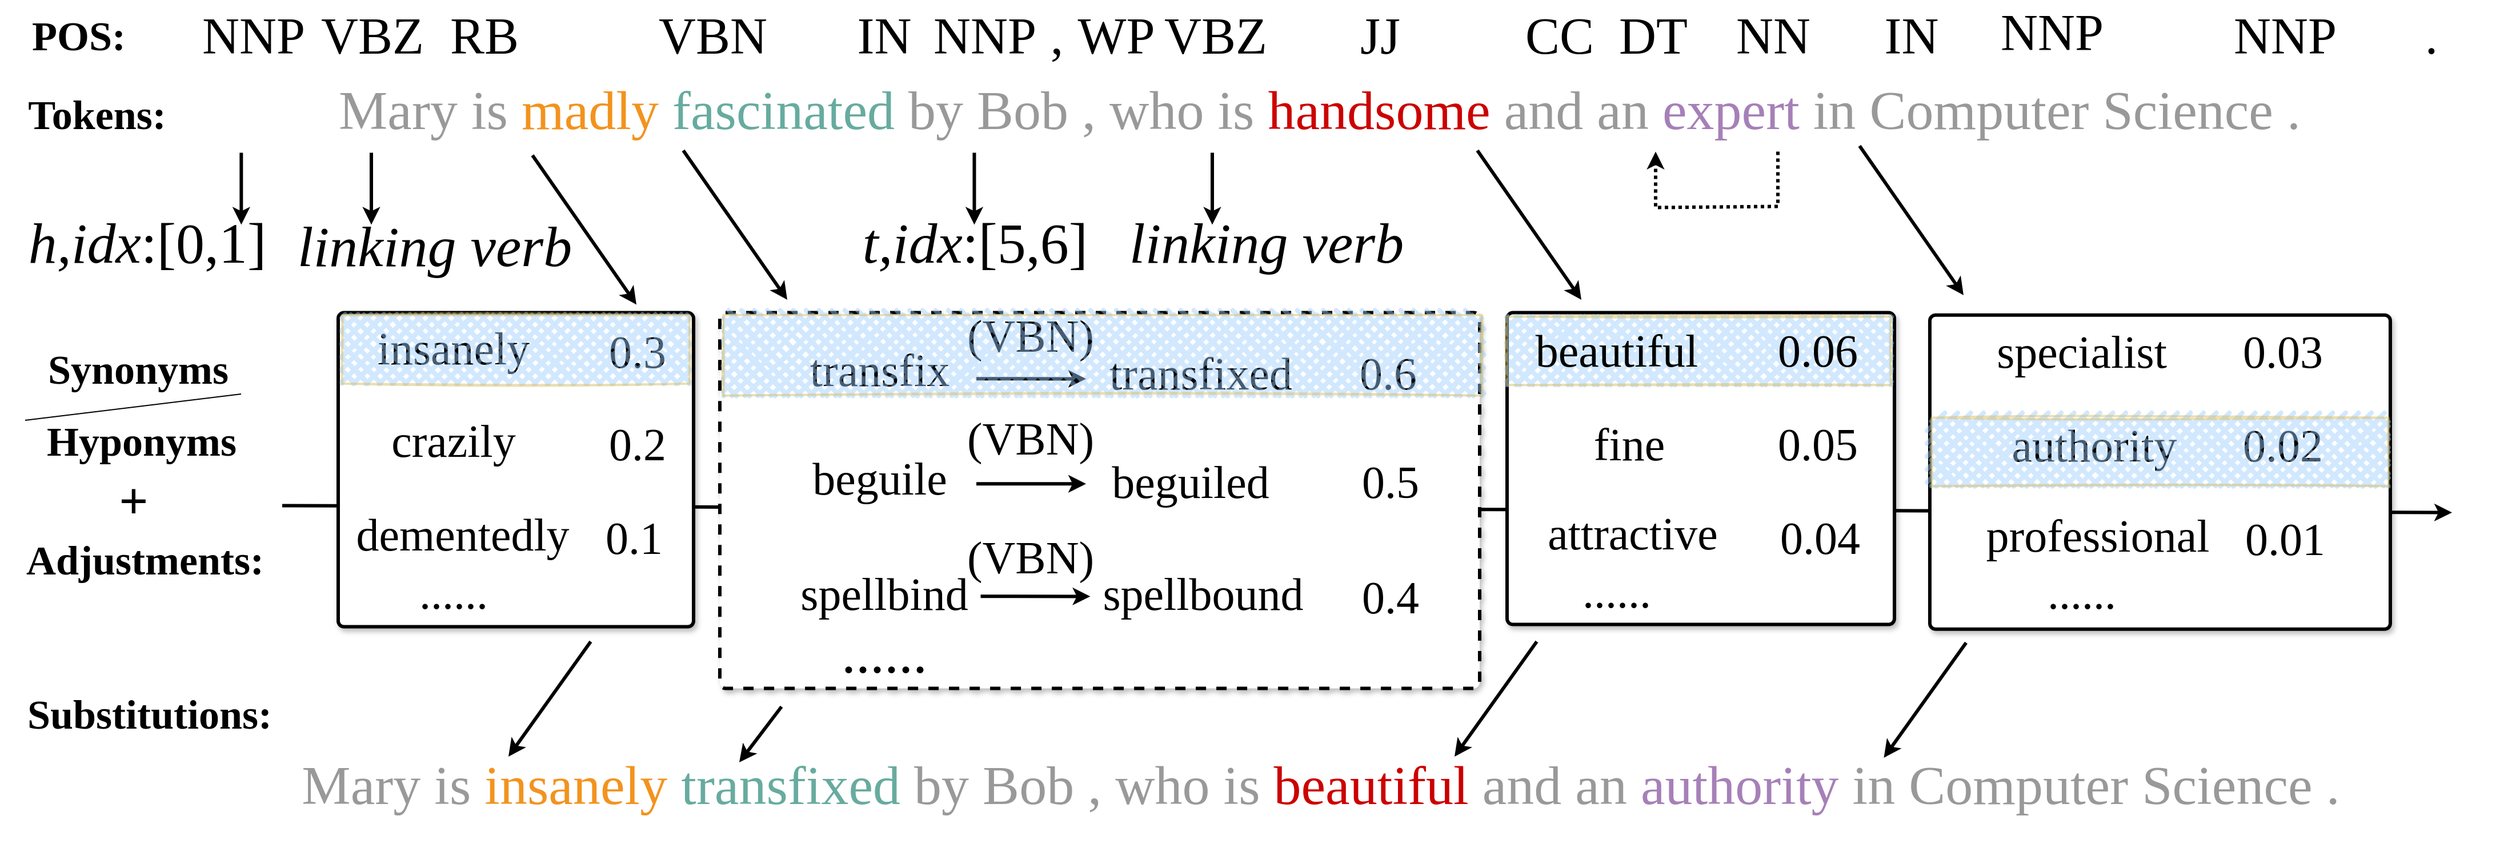 <mxfile version="20.5.3" type="device"><diagram id="39RM25nxdoe9ius_hmqU" name="Page-1"><mxGraphModel dx="2444" dy="1524" grid="0" gridSize="10" guides="0" tooltips="0" connect="0" arrows="0" fold="1" page="0" pageScale="1" pageWidth="827" pageHeight="1169" math="0" shadow="0"><root><mxCell id="0"/><mxCell id="1" parent="0"/><mxCell id="guY6x_5OkweLsAYsUJSR-6" value="" style="endArrow=classic;html=1;rounded=0;fontFamily=Times New Roman;fontSize=48;fontColor=#CCCCCC;strokeWidth=3;" parent="1" edge="1"><mxGeometry width="50" height="50" relative="1" as="geometry"><mxPoint x="1028" y="673.73" as="sourcePoint"/><mxPoint x="2927" y="679.73" as="targetPoint"/></mxGeometry></mxCell><mxCell id="kMQh7PRkU8GISq0FnE4f-1" value="&lt;font face=&quot;Comic Sans MS&quot; style=&quot;font-size: 48px&quot;&gt;&lt;font color=&quot;#999999&quot;&gt;Mary is&lt;/font&gt; &lt;font color=&quot;#f2931e&quot;&gt;madly&lt;/font&gt; &lt;font color=&quot;#67ab9f&quot;&gt;fascinated&lt;/font&gt; &lt;font color=&quot;#999999&quot;&gt;by Bob , who is&lt;/font&gt; &lt;font color=&quot;#cc0000&quot;&gt;handsome&lt;/font&gt; &lt;font color=&quot;#999999&quot;&gt;and&lt;/font&gt; &lt;font color=&quot;#999999&quot;&gt;an&lt;/font&gt;&lt;font color=&quot;#67ab9f&quot;&gt; &lt;/font&gt;&lt;font color=&quot;#a680b8&quot;&gt;expert&lt;/font&gt;&lt;font color=&quot;#67ab9f&quot;&gt;&amp;nbsp;&lt;/font&gt;&lt;font color=&quot;#999999&quot;&gt;in Computer Science .&lt;/font&gt;&lt;/font&gt;" style="text;html=1;strokeColor=none;fillColor=none;align=center;verticalAlign=middle;whiteSpace=wrap;rounded=0;" parent="1" vertex="1"><mxGeometry x="953" y="311.73" width="1966" height="30" as="geometry"/></mxCell><mxCell id="kMQh7PRkU8GISq0FnE4f-2" value="&lt;font face=&quot;Times New Roman&quot;&gt;&lt;b&gt;POS:&lt;/b&gt;&lt;/font&gt;" style="text;html=1;strokeColor=none;fillColor=none;align=center;verticalAlign=middle;whiteSpace=wrap;rounded=0;fontFamily=Comic Sans MS;fontSize=36;" parent="1" vertex="1"><mxGeometry x="820" y="248" width="60" height="30" as="geometry"/></mxCell><mxCell id="kMQh7PRkU8GISq0FnE4f-4" value="NNP" style="text;html=1;strokeColor=none;fillColor=none;align=center;verticalAlign=middle;whiteSpace=wrap;rounded=0;fontFamily=Times New Roman;fontSize=45;" parent="1" vertex="1"><mxGeometry x="973" y="246.73" width="60" height="30" as="geometry"/></mxCell><mxCell id="kMQh7PRkU8GISq0FnE4f-5" value="VBZ" style="text;html=1;strokeColor=none;fillColor=none;align=center;verticalAlign=middle;whiteSpace=wrap;rounded=0;fontFamily=Times New Roman;fontSize=45;" parent="1" vertex="1"><mxGeometry x="1077" y="246.73" width="60" height="30" as="geometry"/></mxCell><mxCell id="kMQh7PRkU8GISq0FnE4f-6" value="RB" style="text;html=1;strokeColor=none;fillColor=none;align=center;verticalAlign=middle;whiteSpace=wrap;rounded=0;fontFamily=Times New Roman;fontSize=45;" parent="1" vertex="1"><mxGeometry x="1175" y="246.73" width="60" height="30" as="geometry"/></mxCell><mxCell id="kMQh7PRkU8GISq0FnE4f-8" value="VBN" style="text;html=1;strokeColor=none;fillColor=none;align=center;verticalAlign=middle;whiteSpace=wrap;rounded=0;fontFamily=Times New Roman;fontSize=45;" parent="1" vertex="1"><mxGeometry x="1375" y="246.73" width="60" height="30" as="geometry"/></mxCell><mxCell id="kMQh7PRkU8GISq0FnE4f-9" value="IN" style="text;html=1;strokeColor=none;fillColor=none;align=center;verticalAlign=middle;whiteSpace=wrap;rounded=0;fontFamily=Times New Roman;fontSize=45;" parent="1" vertex="1"><mxGeometry x="1525" y="246.73" width="60" height="30" as="geometry"/></mxCell><mxCell id="kMQh7PRkU8GISq0FnE4f-10" value="NNP" style="text;html=1;strokeColor=none;fillColor=none;align=center;verticalAlign=middle;whiteSpace=wrap;rounded=0;fontFamily=Times New Roman;fontSize=45;" parent="1" vertex="1"><mxGeometry x="1613" y="246.73" width="60" height="30" as="geometry"/></mxCell><mxCell id="kMQh7PRkU8GISq0FnE4f-12" value="WP" style="text;html=1;strokeColor=none;fillColor=none;align=center;verticalAlign=middle;whiteSpace=wrap;rounded=0;fontFamily=Times New Roman;fontSize=45;" parent="1" vertex="1"><mxGeometry x="1728" y="246.73" width="60" height="30" as="geometry"/></mxCell><mxCell id="kMQh7PRkU8GISq0FnE4f-14" value="VBZ" style="text;html=1;strokeColor=none;fillColor=none;align=center;verticalAlign=middle;whiteSpace=wrap;rounded=0;fontFamily=Times New Roman;fontSize=45;" parent="1" vertex="1"><mxGeometry x="1815" y="246.73" width="60" height="30" as="geometry"/></mxCell><mxCell id="kMQh7PRkU8GISq0FnE4f-15" value="JJ" style="text;html=1;strokeColor=none;fillColor=none;align=center;verticalAlign=middle;whiteSpace=wrap;rounded=0;fontFamily=Times New Roman;fontSize=45;" parent="1" vertex="1"><mxGeometry x="1959" y="246.73" width="60" height="30" as="geometry"/></mxCell><mxCell id="kMQh7PRkU8GISq0FnE4f-16" value="CC" style="text;html=1;strokeColor=none;fillColor=none;align=center;verticalAlign=middle;whiteSpace=wrap;rounded=0;fontFamily=Times New Roman;fontSize=45;" parent="1" vertex="1"><mxGeometry x="2116" y="246.73" width="60" height="30" as="geometry"/></mxCell><mxCell id="kMQh7PRkU8GISq0FnE4f-17" value="DT" style="text;html=1;strokeColor=none;fillColor=none;align=center;verticalAlign=middle;whiteSpace=wrap;rounded=0;fontFamily=Times New Roman;fontSize=45;" parent="1" vertex="1"><mxGeometry x="2198" y="246.73" width="60" height="30" as="geometry"/></mxCell><mxCell id="kMQh7PRkU8GISq0FnE4f-18" value="IN" style="text;html=1;strokeColor=none;fillColor=none;align=center;verticalAlign=middle;whiteSpace=wrap;rounded=0;fontFamily=Times New Roman;fontSize=45;" parent="1" vertex="1"><mxGeometry x="2424" y="246.73" width="60" height="30" as="geometry"/></mxCell><mxCell id="kMQh7PRkU8GISq0FnE4f-19" value="NNP" style="text;html=1;strokeColor=none;fillColor=none;align=center;verticalAlign=middle;whiteSpace=wrap;rounded=0;fontFamily=Times New Roman;fontSize=45;" parent="1" vertex="1"><mxGeometry x="2547" y="243.73" width="60" height="30" as="geometry"/></mxCell><mxCell id="kMQh7PRkU8GISq0FnE4f-24" value="&lt;font face=&quot;Times New Roman&quot;&gt;&lt;b&gt;Tokens:&lt;/b&gt;&lt;/font&gt;" style="text;html=1;strokeColor=none;fillColor=none;align=center;verticalAlign=middle;whiteSpace=wrap;rounded=0;fontFamily=Comic Sans MS;fontSize=36;" parent="1" vertex="1"><mxGeometry x="836" y="316.73" width="60" height="30" as="geometry"/></mxCell><mxCell id="kMQh7PRkU8GISq0FnE4f-26" value="" style="endArrow=classic;html=1;rounded=0;fontFamily=Times New Roman;fontSize=48;fontColor=#CCCCCC;strokeWidth=3;" parent="1" edge="1"><mxGeometry width="50" height="50" relative="1" as="geometry"><mxPoint x="992.17" y="364.73" as="sourcePoint"/><mxPoint x="992.17" y="427.73" as="targetPoint"/></mxGeometry></mxCell><mxCell id="kMQh7PRkU8GISq0FnE4f-34" value="" style="endArrow=classic;html=1;rounded=0;fontFamily=Times New Roman;fontSize=48;fontColor=#CCCCCC;strokeWidth=3;" parent="1" edge="1"><mxGeometry width="50" height="50" relative="1" as="geometry"><mxPoint x="1633.72" y="364.73" as="sourcePoint"/><mxPoint x="1633.72" y="427.73" as="targetPoint"/></mxGeometry></mxCell><mxCell id="kMQh7PRkU8GISq0FnE4f-35" value="&lt;i style=&quot;font-size: 50px;&quot;&gt;h,idx&lt;/i&gt;:[0,1]" style="text;html=1;strokeColor=none;fillColor=none;align=center;verticalAlign=middle;whiteSpace=wrap;rounded=0;fontFamily=Times New Roman;fontSize=50;" parent="1" vertex="1"><mxGeometry x="781" y="427.73" width="257.5" height="30" as="geometry"/></mxCell><mxCell id="kMQh7PRkU8GISq0FnE4f-36" value="&lt;i style=&quot;font-size: 50px;&quot;&gt;t,idx&lt;/i&gt;:[5,6]" style="text;html=1;strokeColor=none;fillColor=none;align=center;verticalAlign=middle;whiteSpace=wrap;rounded=0;fontFamily=Times New Roman;fontSize=50;" parent="1" vertex="1"><mxGeometry x="1526.5" y="427.73" width="215" height="30" as="geometry"/></mxCell><mxCell id="kMQh7PRkU8GISq0FnE4f-37" value="&lt;i style=&quot;font-size: 50px;&quot;&gt;linking verb&lt;/i&gt;" style="text;html=1;strokeColor=none;fillColor=none;align=center;verticalAlign=middle;whiteSpace=wrap;rounded=0;fontFamily=Times New Roman;fontSize=50;" parent="1" vertex="1"><mxGeometry x="1033" y="431" width="257" height="30" as="geometry"/></mxCell><mxCell id="kMQh7PRkU8GISq0FnE4f-39" value="&lt;i style=&quot;font-size: 50px;&quot;&gt;linking verb&lt;/i&gt;" style="text;html=1;strokeColor=none;fillColor=none;align=center;verticalAlign=middle;whiteSpace=wrap;rounded=0;fontFamily=Times New Roman;fontSize=50;" parent="1" vertex="1"><mxGeometry x="1736" y="427.73" width="307" height="30" as="geometry"/></mxCell><mxCell id="kMQh7PRkU8GISq0FnE4f-40" value="" style="endArrow=classic;html=1;rounded=0;fontFamily=Times New Roman;fontSize=48;fontColor=#CCCCCC;strokeWidth=3;" parent="1" edge="1"><mxGeometry width="50" height="50" relative="1" as="geometry"><mxPoint x="1842" y="364.73" as="sourcePoint"/><mxPoint x="1842" y="427.73" as="targetPoint"/></mxGeometry></mxCell><mxCell id="kMQh7PRkU8GISq0FnE4f-66" value="&lt;font face=&quot;Comic Sans MS&quot; style=&quot;font-size: 45px;&quot;&gt;,&lt;/font&gt;" style="text;html=1;strokeColor=none;fillColor=none;align=center;verticalAlign=middle;whiteSpace=wrap;rounded=0;fontFamily=Times New Roman;fontSize=45;" parent="1" vertex="1"><mxGeometry x="1676" y="246.73" width="60" height="30" as="geometry"/></mxCell><mxCell id="kMQh7PRkU8GISq0FnE4f-67" value="" style="endArrow=classic;html=1;rounded=0;fontFamily=Times New Roman;fontSize=48;fontColor=#CCCCCC;strokeWidth=3;" parent="1" edge="1"><mxGeometry width="50" height="50" relative="1" as="geometry"><mxPoint x="1247" y="367" as="sourcePoint"/><mxPoint x="1338" y="497.75" as="targetPoint"/></mxGeometry></mxCell><mxCell id="kMQh7PRkU8GISq0FnE4f-68" value="" style="endArrow=classic;html=1;rounded=0;fontFamily=Times New Roman;fontSize=48;fontColor=#CCCCCC;strokeWidth=3;" parent="1" edge="1"><mxGeometry width="50" height="50" relative="1" as="geometry"><mxPoint x="1379" y="362.73" as="sourcePoint"/><mxPoint x="1470" y="493.48" as="targetPoint"/></mxGeometry></mxCell><mxCell id="kMQh7PRkU8GISq0FnE4f-73" value="&lt;font face=&quot;Times New Roman&quot;&gt;&lt;b&gt;Adjustments:&lt;/b&gt;&lt;/font&gt;" style="text;html=1;strokeColor=none;fillColor=none;align=center;verticalAlign=middle;whiteSpace=wrap;rounded=0;fontFamily=Comic Sans MS;fontSize=36;" parent="1" vertex="1"><mxGeometry x="878" y="707" width="60" height="30" as="geometry"/></mxCell><mxCell id="kMQh7PRkU8GISq0FnE4f-96" value="" style="html=1;shadow=1;dashed=0;shape=mxgraph.bootstrap.rrect;rSize=5;fillColor=#ffffff;strokeColor=#000000;fontFamily=Georgia;fontSize=40;fontColor=#B3B3B3;strokeWidth=3;sketch=0;" parent="1" vertex="1"><mxGeometry x="1077" y="504.79" width="311" height="275" as="geometry"/></mxCell><mxCell id="kMQh7PRkU8GISq0FnE4f-106" value="&lt;font style=&quot;font-size: 40px;&quot;&gt;&lt;font style=&quot;font-size: 40px;&quot;&gt;insanely&lt;/font&gt;&lt;br style=&quot;font-size: 40px;&quot;&gt;&lt;/font&gt;" style="text;html=1;strokeColor=none;fillColor=none;align=center;verticalAlign=middle;whiteSpace=wrap;rounded=0;fontFamily=Comic Sans MS;fontSize=40;" parent="1" vertex="1"><mxGeometry x="1148" y="520.79" width="60" height="30" as="geometry"/></mxCell><mxCell id="kMQh7PRkU8GISq0FnE4f-111" value="&lt;font style=&quot;font-size: 40px;&quot;&gt;&lt;font style=&quot;font-size: 40px;&quot;&gt;0.3&lt;/font&gt;&lt;br style=&quot;font-size: 40px;&quot;&gt;&lt;/font&gt;" style="text;html=1;strokeColor=none;fillColor=none;align=center;verticalAlign=middle;whiteSpace=wrap;rounded=0;fontFamily=Georgia;fontSize=40;" parent="1" vertex="1"><mxGeometry x="1309" y="524.23" width="60" height="30" as="geometry"/></mxCell><mxCell id="kMQh7PRkU8GISq0FnE4f-112" value="&lt;font style=&quot;font-size: 40px;&quot;&gt;&lt;font style=&quot;font-size: 40px;&quot;&gt;crazily&lt;/font&gt;&lt;br style=&quot;font-size: 40px;&quot;&gt;&lt;/font&gt;" style="text;html=1;strokeColor=none;fillColor=none;align=center;verticalAlign=middle;whiteSpace=wrap;rounded=0;fontFamily=Comic Sans MS;fontSize=40;" parent="1" vertex="1"><mxGeometry x="1148" y="601.79" width="60" height="30" as="geometry"/></mxCell><mxCell id="kMQh7PRkU8GISq0FnE4f-113" value="&lt;font style=&quot;font-size: 40px;&quot;&gt;&lt;font style=&quot;font-size: 40px;&quot;&gt;0.2&lt;/font&gt;&lt;br style=&quot;font-size: 40px;&quot;&gt;&lt;/font&gt;" style="text;html=1;strokeColor=none;fillColor=none;align=center;verticalAlign=middle;whiteSpace=wrap;rounded=0;fontFamily=Georgia;fontSize=40;" parent="1" vertex="1"><mxGeometry x="1309" y="605.23" width="60" height="30" as="geometry"/></mxCell><mxCell id="kMQh7PRkU8GISq0FnE4f-114" value="&lt;font style=&quot;font-size: 40px;&quot;&gt;&lt;font style=&quot;font-size: 40px;&quot;&gt;dementedly&lt;/font&gt;&lt;br style=&quot;font-size: 40px;&quot;&gt;&lt;/font&gt;" style="text;html=1;strokeColor=none;fillColor=none;align=center;verticalAlign=middle;whiteSpace=wrap;rounded=0;fontFamily=Comic Sans MS;fontSize=40;" parent="1" vertex="1"><mxGeometry x="1155.5" y="683.79" width="60" height="30" as="geometry"/></mxCell><mxCell id="kMQh7PRkU8GISq0FnE4f-115" value="&lt;font style=&quot;font-size: 40px;&quot;&gt;&lt;font style=&quot;font-size: 40px;&quot;&gt;0.1&lt;/font&gt;&lt;br style=&quot;font-size: 40px;&quot;&gt;&lt;/font&gt;" style="text;html=1;strokeColor=none;fillColor=none;align=center;verticalAlign=middle;whiteSpace=wrap;rounded=0;fontFamily=Georgia;fontSize=40;" parent="1" vertex="1"><mxGeometry x="1306" y="687.23" width="60" height="30" as="geometry"/></mxCell><mxCell id="kMQh7PRkU8GISq0FnE4f-116" value="&lt;font style=&quot;font-size: 40px;&quot;&gt;&lt;font style=&quot;font-size: 40px;&quot;&gt;......&lt;/font&gt;&lt;br style=&quot;font-size: 40px;&quot;&gt;&lt;/font&gt;" style="text;html=1;strokeColor=none;fillColor=none;align=center;verticalAlign=middle;whiteSpace=wrap;rounded=0;fontFamily=Comic Sans MS;fontSize=40;" parent="1" vertex="1"><mxGeometry x="1148" y="734.73" width="60" height="30" as="geometry"/></mxCell><mxCell id="kMQh7PRkU8GISq0FnE4f-118" value="" style="html=1;shadow=1;dashed=1;shape=mxgraph.bootstrap.rrect;rSize=5;fillColor=#ffffff;strokeColor=default;fontFamily=Georgia;fontSize=28;fontColor=#B3B3B3;strokeWidth=3;labelBorderColor=none;perimeterSpacing=2;" parent="1" vertex="1"><mxGeometry x="1411" y="504.79" width="665" height="328.94" as="geometry"/></mxCell><mxCell id="kMQh7PRkU8GISq0FnE4f-119" value="&lt;font style=&quot;font-size: 40px;&quot;&gt;&lt;font style=&quot;font-size: 40px;&quot;&gt;beguile&lt;/font&gt;&lt;br style=&quot;font-size: 40px;&quot;&gt;&lt;/font&gt;" style="text;html=1;strokeColor=none;fillColor=none;align=center;verticalAlign=middle;whiteSpace=wrap;rounded=0;fontFamily=Comic Sans MS;fontSize=40;" parent="1" vertex="1"><mxGeometry x="1521" y="634.63" width="60" height="30" as="geometry"/></mxCell><mxCell id="kMQh7PRkU8GISq0FnE4f-121" value="&lt;font style=&quot;font-size: 40px;&quot;&gt;&lt;font style=&quot;font-size: 40px;&quot;&gt;transfix&lt;/font&gt;&lt;br style=&quot;font-size: 40px;&quot;&gt;&lt;/font&gt;" style="text;html=1;strokeColor=none;fillColor=none;align=center;verticalAlign=middle;whiteSpace=wrap;rounded=0;fontFamily=Comic Sans MS;fontSize=40;" parent="1" vertex="1"><mxGeometry x="1521" y="539.73" width="60" height="30" as="geometry"/></mxCell><mxCell id="kMQh7PRkU8GISq0FnE4f-123" value="&lt;font style=&quot;font-size: 40px;&quot;&gt;&lt;font style=&quot;font-size: 40px;&quot;&gt;spellbind&lt;/font&gt;&lt;br style=&quot;font-size: 40px;&quot;&gt;&lt;/font&gt;" style="text;html=1;strokeColor=none;fillColor=none;align=center;verticalAlign=middle;whiteSpace=wrap;rounded=0;fontFamily=Comic Sans MS;fontSize=40;" parent="1" vertex="1"><mxGeometry x="1525" y="735.73" width="60" height="30" as="geometry"/></mxCell><mxCell id="kMQh7PRkU8GISq0FnE4f-125" value="&lt;font style=&quot;font-size: 50px;&quot;&gt;&lt;font style=&quot;font-size: 50px;&quot;&gt;......&lt;/font&gt;&lt;br style=&quot;font-size: 50px;&quot;&gt;&lt;/font&gt;" style="text;html=1;strokeColor=none;fillColor=none;align=center;verticalAlign=middle;whiteSpace=wrap;rounded=0;fontFamily=Comic Sans MS;fontSize=50;" parent="1" vertex="1"><mxGeometry x="1525" y="786.67" width="60" height="30" as="geometry"/></mxCell><mxCell id="kMQh7PRkU8GISq0FnE4f-126" value="" style="html=1;shadow=1;dashed=0;shape=mxgraph.bootstrap.rrect;rSize=5;fillColor=#ffffff;strokeColor=#000000;fontFamily=Georgia;fontSize=40;fontColor=#B3B3B3;strokeWidth=3;" parent="1" vertex="1"><mxGeometry x="2100" y="504.79" width="339" height="272.94" as="geometry"/></mxCell><mxCell id="kMQh7PRkU8GISq0FnE4f-134" value="" style="html=1;shadow=1;shape=mxgraph.bootstrap.rrect;rSize=5;fillColor=#ffffff;strokeColor=#000000;fontFamily=Georgia;fontSize=40;fontColor=#B3B3B3;strokeWidth=3;" parent="1" vertex="1"><mxGeometry x="2470" y="506.85" width="403" height="275" as="geometry"/></mxCell><mxCell id="kMQh7PRkU8GISq0FnE4f-147" value="&lt;div style=&quot;&quot;&gt;&lt;b style=&quot;font-family: &amp;quot;Times New Roman&amp;quot;; background-color: initial;&quot;&gt;Synonyms&lt;/b&gt;&lt;/div&gt;" style="text;html=1;strokeColor=none;fillColor=none;align=center;verticalAlign=middle;whiteSpace=wrap;rounded=0;fontFamily=Comic Sans MS;fontSize=36;" parent="1" vertex="1"><mxGeometry x="856" y="496" width="92" height="117.74" as="geometry"/></mxCell><mxCell id="kMQh7PRkU8GISq0FnE4f-167" value="&lt;font face=&quot;Comic Sans MS&quot; style=&quot;font-size: 48px&quot;&gt;&lt;font color=&quot;#999999&quot;&gt;Mary is&lt;/font&gt; &lt;font color=&quot;#f2931e&quot;&gt;insanely&lt;/font&gt;&amp;nbsp;&lt;font color=&quot;#67ab9f&quot;&gt;transfixed&lt;/font&gt; &lt;font color=&quot;#999999&quot;&gt;by Bob , who&lt;/font&gt;&lt;font color=&quot;#b3b3b3&quot;&gt; &lt;/font&gt;&lt;font color=&quot;#999999&quot;&gt;is&lt;/font&gt;&amp;nbsp;&lt;font color=&quot;#cc0000&quot;&gt;beautiful&amp;nbsp;&lt;/font&gt;&lt;font color=&quot;#999999&quot;&gt;and&lt;/font&gt;&amp;nbsp;&lt;font color=&quot;#999999&quot;&gt;an&lt;/font&gt;&lt;font color=&quot;#67ab9f&quot;&gt; &lt;/font&gt;&lt;font color=&quot;#a680b8&quot;&gt;authority&lt;/font&gt;&lt;font color=&quot;#67ab9f&quot;&gt;&amp;nbsp;&lt;/font&gt;&lt;font color=&quot;#999999&quot;&gt;in Computer Science .&lt;/font&gt;&lt;/font&gt;" style="text;html=1;strokeColor=none;fillColor=none;align=center;verticalAlign=middle;whiteSpace=wrap;rounded=0;" parent="1" vertex="1"><mxGeometry x="906" y="902.73" width="2062" height="30" as="geometry"/></mxCell><mxCell id="kMQh7PRkU8GISq0FnE4f-168" value="&lt;font face=&quot;Times New Roman&quot;&gt;&lt;b&gt;Substitutions:&lt;/b&gt;&lt;/font&gt;" style="text;html=1;strokeColor=none;fillColor=none;align=center;verticalAlign=middle;whiteSpace=wrap;rounded=0;fontFamily=Comic Sans MS;fontSize=36;" parent="1" vertex="1"><mxGeometry x="882" y="842" width="60" height="30" as="geometry"/></mxCell><mxCell id="kMQh7PRkU8GISq0FnE4f-173" value="&lt;font style=&quot;font-size: 40px;&quot;&gt;&lt;font face=&quot;Comic Sans MS&quot; style=&quot;font-size: 40px;&quot;&gt;transfixed&lt;/font&gt;&lt;br style=&quot;font-size: 40px;&quot;&gt;&lt;/font&gt;" style="text;html=1;strokeColor=none;fillColor=none;align=center;verticalAlign=middle;whiteSpace=wrap;rounded=0;fontFamily=Georgia;fontSize=40;" parent="1" vertex="1"><mxGeometry x="1801.5" y="543.1" width="60" height="30" as="geometry"/></mxCell><mxCell id="kMQh7PRkU8GISq0FnE4f-179" value="&lt;font style=&quot;font-size: 40px;&quot;&gt;&lt;font style=&quot;font-size: 40px;&quot; face=&quot;Comic Sans MS&quot;&gt;beguiled&lt;/font&gt;&lt;br style=&quot;font-size: 40px;&quot;&gt;&lt;/font&gt;" style="text;html=1;strokeColor=none;fillColor=none;align=center;verticalAlign=middle;whiteSpace=wrap;rounded=0;fontFamily=Georgia;fontSize=40;" parent="1" vertex="1"><mxGeometry x="1792.5" y="638.07" width="60" height="30" as="geometry"/></mxCell><mxCell id="kMQh7PRkU8GISq0FnE4f-183" value="&lt;font style=&quot;font-size: 40px;&quot;&gt;&lt;font face=&quot;Comic Sans MS&quot; style=&quot;font-size: 40px;&quot;&gt;spellbound&lt;/font&gt;&lt;br style=&quot;font-size: 40px;&quot;&gt;&lt;/font&gt;" style="text;html=1;strokeColor=none;fillColor=none;align=center;verticalAlign=middle;whiteSpace=wrap;rounded=0;fontFamily=Georgia;fontSize=40;" parent="1" vertex="1"><mxGeometry x="1804.25" y="735.73" width="60" height="30" as="geometry"/></mxCell><mxCell id="kMQh7PRkU8GISq0FnE4f-188" value="" style="endArrow=classic;html=1;rounded=0;sketch=0;fontFamily=Comic Sans MS;fontSize=40;fontColor=#B3B3B3;strokeWidth=3;" parent="1" edge="1"><mxGeometry width="50" height="50" relative="1" as="geometry"><mxPoint x="1635.5" y="654.57" as="sourcePoint"/><mxPoint x="1731.5" y="654.6" as="targetPoint"/></mxGeometry></mxCell><mxCell id="kMQh7PRkU8GISq0FnE4f-209" value="" style="rounded=0;whiteSpace=wrap;html=1;shadow=0;glass=0;fillStyle=dashed;fontFamily=Lucida Console;fontSize=36;strokeWidth=4;opacity=40;fillColor=none;strokeColor=none;" parent="1" vertex="1"><mxGeometry x="1125.5" y="948.73" width="120" height="20" as="geometry"/></mxCell><mxCell id="kMQh7PRkU8GISq0FnE4f-211" value="(VBN)" style="text;html=1;strokeColor=none;fillColor=none;align=center;verticalAlign=middle;whiteSpace=wrap;rounded=0;fontFamily=Times New Roman;fontSize=40;" parent="1" vertex="1"><mxGeometry x="1653" y="599.63" width="60" height="30" as="geometry"/></mxCell><mxCell id="guY6x_5OkweLsAYsUJSR-2" value="NNP" style="text;html=1;strokeColor=none;fillColor=none;align=center;verticalAlign=middle;whiteSpace=wrap;rounded=0;fontFamily=Times New Roman;fontSize=45;" parent="1" vertex="1"><mxGeometry x="2751" y="246.73" width="60" height="30" as="geometry"/></mxCell><mxCell id="guY6x_5OkweLsAYsUJSR-8" value="&lt;font size=&quot;1&quot; face=&quot;Times New Roman&quot;&gt;&lt;b style=&quot;font-size: 45px;&quot;&gt;+&lt;/b&gt;&lt;/font&gt;" style="text;html=1;strokeColor=none;fillColor=none;align=center;verticalAlign=middle;whiteSpace=wrap;rounded=0;fontFamily=Comic Sans MS;fontSize=36;" parent="1" vertex="1"><mxGeometry x="868" y="654.0" width="60" height="30" as="geometry"/></mxCell><mxCell id="guY6x_5OkweLsAYsUJSR-15" value="" style="endArrow=classic;html=1;rounded=0;sketch=0;fontFamily=Comic Sans MS;fontSize=40;fontColor=#B3B3B3;strokeWidth=3;" parent="1" edge="1"><mxGeometry width="50" height="50" relative="1" as="geometry"><mxPoint x="1635.5" y="562.67" as="sourcePoint"/><mxPoint x="1731.5" y="562.7" as="targetPoint"/></mxGeometry></mxCell><mxCell id="guY6x_5OkweLsAYsUJSR-16" value="" style="endArrow=classic;html=1;rounded=0;sketch=0;fontFamily=Comic Sans MS;fontSize=40;fontColor=#B3B3B3;strokeWidth=3;" parent="1" edge="1"><mxGeometry width="50" height="50" relative="1" as="geometry"><mxPoint x="1639.25" y="753.17" as="sourcePoint"/><mxPoint x="1735.25" y="753.2" as="targetPoint"/></mxGeometry></mxCell><mxCell id="guY6x_5OkweLsAYsUJSR-18" value="&lt;font style=&quot;font-size: 40px;&quot;&gt;&lt;font style=&quot;font-size: 40px;&quot;&gt;0.5&lt;/font&gt;&lt;br style=&quot;font-size: 40px;&quot;&gt;&lt;/font&gt;" style="text;html=1;strokeColor=none;fillColor=none;align=center;verticalAlign=middle;whiteSpace=wrap;rounded=0;fontFamily=Georgia;fontSize=40;" parent="1" vertex="1"><mxGeometry x="1968.25" y="638.07" width="60" height="30" as="geometry"/></mxCell><mxCell id="guY6x_5OkweLsAYsUJSR-19" value="&lt;font style=&quot;font-size: 40px;&quot;&gt;&lt;font style=&quot;font-size: 40px;&quot;&gt;0.6&lt;/font&gt;&lt;br style=&quot;font-size: 40px;&quot;&gt;&lt;/font&gt;" style="text;html=1;strokeColor=none;fillColor=none;align=center;verticalAlign=middle;whiteSpace=wrap;rounded=0;fontFamily=Georgia;fontSize=40;" parent="1" vertex="1"><mxGeometry x="1966.25" y="543.1" width="60" height="30" as="geometry"/></mxCell><mxCell id="guY6x_5OkweLsAYsUJSR-20" value="&lt;font style=&quot;font-size: 40px;&quot;&gt;&lt;font style=&quot;font-size: 40px;&quot;&gt;0.4&lt;/font&gt;&lt;br style=&quot;font-size: 40px;&quot;&gt;&lt;/font&gt;" style="text;html=1;strokeColor=none;fillColor=none;align=center;verticalAlign=middle;whiteSpace=wrap;rounded=0;fontFamily=Georgia;fontSize=40;" parent="1" vertex="1"><mxGeometry x="1968.25" y="739.17" width="60" height="30" as="geometry"/></mxCell><mxCell id="guY6x_5OkweLsAYsUJSR-22" value="" style="endArrow=classic;html=1;rounded=0;fontFamily=Times New Roman;fontSize=48;fontColor=#CCCCCC;strokeWidth=3;" parent="1" edge="1"><mxGeometry width="50" height="50" relative="1" as="geometry"><mxPoint x="2074" y="362.73" as="sourcePoint"/><mxPoint x="2165" y="493.48" as="targetPoint"/></mxGeometry></mxCell><mxCell id="guY6x_5OkweLsAYsUJSR-24" value="" style="endArrow=classic;html=1;rounded=0;fontFamily=Times New Roman;fontSize=48;fontColor=#CCCCCC;strokeWidth=3;" parent="1" edge="1"><mxGeometry width="50" height="50" relative="1" as="geometry"><mxPoint x="2408.5" y="358.73" as="sourcePoint"/><mxPoint x="2499.5" y="489.48" as="targetPoint"/></mxGeometry></mxCell><mxCell id="guY6x_5OkweLsAYsUJSR-27" value="" style="endArrow=classic;html=1;rounded=0;fontFamily=Times New Roman;fontSize=48;fontColor=#CCCCCC;strokeWidth=3;" parent="1" edge="1"><mxGeometry width="50" height="50" relative="1" as="geometry"><mxPoint x="2126" y="792.73" as="sourcePoint"/><mxPoint x="2054" y="893.48" as="targetPoint"/></mxGeometry></mxCell><mxCell id="guY6x_5OkweLsAYsUJSR-28" value="" style="endArrow=classic;html=1;rounded=0;fontFamily=Times New Roman;fontSize=48;fontColor=#CCCCCC;strokeWidth=3;" parent="1" edge="1"><mxGeometry width="50" height="50" relative="1" as="geometry"><mxPoint x="2501.75" y="793.73" as="sourcePoint"/><mxPoint x="2429.75" y="894.48" as="targetPoint"/></mxGeometry></mxCell><mxCell id="guY6x_5OkweLsAYsUJSR-30" value="(VBN)" style="text;html=1;strokeColor=none;fillColor=none;align=center;verticalAlign=middle;whiteSpace=wrap;rounded=0;fontFamily=Times New Roman;fontSize=40;" parent="1" vertex="1"><mxGeometry x="1653" y="509.73" width="60" height="30" as="geometry"/></mxCell><mxCell id="guY6x_5OkweLsAYsUJSR-31" value="(VBN)" style="text;html=1;strokeColor=none;fillColor=none;align=center;verticalAlign=middle;whiteSpace=wrap;rounded=0;fontFamily=Times New Roman;fontSize=40;" parent="1" vertex="1"><mxGeometry x="1653" y="703.73" width="60" height="30" as="geometry"/></mxCell><mxCell id="guY6x_5OkweLsAYsUJSR-33" value="NN" style="text;html=1;strokeColor=none;fillColor=none;align=center;verticalAlign=middle;whiteSpace=wrap;rounded=0;fontFamily=Times New Roman;fontSize=45;" parent="1" vertex="1"><mxGeometry x="2303" y="246.73" width="60" height="30" as="geometry"/></mxCell><mxCell id="guY6x_5OkweLsAYsUJSR-39" value="&lt;font style=&quot;font-size: 40px;&quot;&gt;&lt;font face=&quot;Comic Sans MS&quot; style=&quot;font-size: 40px;&quot;&gt;authority&lt;/font&gt;&lt;br style=&quot;font-size: 40px;&quot;&gt;&lt;/font&gt;" style="text;html=1;strokeColor=none;fillColor=none;align=center;verticalAlign=middle;whiteSpace=wrap;rounded=0;fontFamily=Georgia;fontSize=40;" parent="1" vertex="1"><mxGeometry x="2584" y="606.22" width="60" height="30" as="geometry"/></mxCell><mxCell id="guY6x_5OkweLsAYsUJSR-40" value="&lt;font style=&quot;font-size: 40px;&quot;&gt;&lt;font style=&quot;font-size: 40px;&quot; face=&quot;Comic Sans MS&quot;&gt;specialist&lt;/font&gt;&lt;br style=&quot;font-size: 40px;&quot;&gt;&lt;/font&gt;" style="text;html=1;strokeColor=none;fillColor=none;align=center;verticalAlign=middle;whiteSpace=wrap;rounded=0;fontFamily=Georgia;fontSize=40;" parent="1" vertex="1"><mxGeometry x="2573" y="524.23" width="60" height="30" as="geometry"/></mxCell><mxCell id="guY6x_5OkweLsAYsUJSR-41" value="&lt;font style=&quot;font-size: 40px;&quot;&gt;&lt;font face=&quot;Comic Sans MS&quot; style=&quot;font-size: 40px;&quot;&gt;professional&lt;/font&gt;&lt;br style=&quot;font-size: 40px;&quot;&gt;&lt;/font&gt;" style="text;html=1;strokeColor=none;fillColor=none;align=center;verticalAlign=middle;whiteSpace=wrap;rounded=0;fontFamily=Georgia;fontSize=40;" parent="1" vertex="1"><mxGeometry x="2586.75" y="684.51" width="60" height="30" as="geometry"/></mxCell><mxCell id="guY6x_5OkweLsAYsUJSR-46" value="&lt;font style=&quot;font-size: 40px;&quot;&gt;&lt;font style=&quot;font-size: 40px;&quot;&gt;0.03&lt;/font&gt;&lt;br style=&quot;font-size: 40px;&quot;&gt;&lt;/font&gt;" style="text;html=1;strokeColor=none;fillColor=none;align=center;verticalAlign=middle;whiteSpace=wrap;rounded=0;fontFamily=Georgia;fontSize=40;" parent="1" vertex="1"><mxGeometry x="2748.75" y="524.23" width="60" height="30" as="geometry"/></mxCell><mxCell id="guY6x_5OkweLsAYsUJSR-47" value="&lt;font style=&quot;font-size: 40px;&quot;&gt;&lt;font style=&quot;font-size: 40px;&quot;&gt;0.02&lt;/font&gt;&lt;br style=&quot;font-size: 40px;&quot;&gt;&lt;/font&gt;" style="text;html=1;strokeColor=none;fillColor=none;align=center;verticalAlign=middle;whiteSpace=wrap;rounded=0;fontFamily=Georgia;fontSize=40;" parent="1" vertex="1"><mxGeometry x="2748.75" y="606.22" width="60" height="30" as="geometry"/></mxCell><mxCell id="guY6x_5OkweLsAYsUJSR-48" value="&lt;font style=&quot;font-size: 40px;&quot;&gt;&lt;font style=&quot;font-size: 40px;&quot;&gt;0.01&lt;/font&gt;&lt;br style=&quot;font-size: 40px;&quot;&gt;&lt;/font&gt;" style="text;html=1;strokeColor=none;fillColor=none;align=center;verticalAlign=middle;whiteSpace=wrap;rounded=0;fontFamily=Georgia;fontSize=40;" parent="1" vertex="1"><mxGeometry x="2750.75" y="687.95" width="60" height="30.05" as="geometry"/></mxCell><mxCell id="guY6x_5OkweLsAYsUJSR-53" value="&lt;font style=&quot;font-size: 40px;&quot;&gt;&lt;font style=&quot;font-size: 40px;&quot;&gt;......&lt;/font&gt;&lt;br style=&quot;font-size: 40px;&quot;&gt;&lt;/font&gt;" style="text;html=1;strokeColor=none;fillColor=none;align=center;verticalAlign=middle;whiteSpace=wrap;rounded=0;fontFamily=Comic Sans MS;fontSize=40;" parent="1" vertex="1"><mxGeometry x="2573" y="734.73" width="60" height="30" as="geometry"/></mxCell><mxCell id="guY6x_5OkweLsAYsUJSR-55" value="" style="endArrow=classic;html=1;rounded=0;fontFamily=Comic Sans MS;fontSize=48;fontColor=#999999;strokeWidth=3;dashed=1;dashPattern=1 1;" parent="1" edge="1"><mxGeometry width="50" height="50" relative="1" as="geometry"><mxPoint x="2337" y="363.73" as="sourcePoint"/><mxPoint x="2230" y="363.73" as="targetPoint"/><Array as="points"><mxPoint x="2337" y="411.73"/><mxPoint x="2230" y="412.73"/></Array></mxGeometry></mxCell><mxCell id="guY6x_5OkweLsAYsUJSR-56" value="" style="rounded=0;whiteSpace=wrap;html=1;strokeWidth=2;fillWeight=4;hachureGap=8;hachureAngle=45;fillColor=#99CCFF;sketch=1;shadow=0;labelBorderColor=none;fontFamily=Comic Sans MS;fontSize=40;strokeColor=#d6b656;opacity=45;fillStyle=cross-hatch;" parent="1" vertex="1"><mxGeometry x="1080.5" y="506.85" width="304" height="60" as="geometry"/></mxCell><mxCell id="guY6x_5OkweLsAYsUJSR-57" value="" style="rounded=0;whiteSpace=wrap;html=1;strokeWidth=2;fillWeight=4;hachureGap=8;hachureAngle=45;fillColor=#99CCFF;sketch=1;shadow=0;labelBorderColor=none;fontFamily=Comic Sans MS;fontSize=40;strokeColor=#d6b656;opacity=45;fillStyle=cross-hatch;" parent="1" vertex="1"><mxGeometry x="1414" y="506.85" width="664" height="70.5" as="geometry"/></mxCell><mxCell id="guY6x_5OkweLsAYsUJSR-58" value="" style="rounded=0;whiteSpace=wrap;html=1;strokeWidth=2;fillWeight=4;hachureGap=8;hachureAngle=45;fillColor=#99CCFF;sketch=1;shadow=0;labelBorderColor=none;fontFamily=Comic Sans MS;fontSize=40;strokeColor=#d6b656;opacity=45;fillStyle=cross-hatch;" parent="1" vertex="1"><mxGeometry x="2471.5" y="596.73" width="400" height="60" as="geometry"/></mxCell><mxCell id="guY6x_5OkweLsAYsUJSR-59" value="" style="rounded=0;whiteSpace=wrap;html=1;strokeWidth=2;fillWeight=4;hachureGap=8;hachureAngle=45;fillColor=#99CCFF;sketch=1;shadow=0;labelBorderColor=none;fontFamily=Comic Sans MS;fontSize=40;strokeColor=#d6b656;opacity=45;fillStyle=cross-hatch;" parent="1" vertex="1"><mxGeometry x="2100" y="508.17" width="336" height="60" as="geometry"/></mxCell><mxCell id="guY6x_5OkweLsAYsUJSR-60" value="&lt;font style=&quot;font-size: 40px;&quot;&gt;&lt;font face=&quot;Comic Sans MS&quot; style=&quot;font-size: 40px;&quot;&gt;fine&lt;/font&gt;&lt;br style=&quot;font-size: 40px;&quot;&gt;&lt;/font&gt;" style="text;html=1;strokeColor=none;fillColor=none;align=center;verticalAlign=middle;whiteSpace=wrap;rounded=0;fontFamily=Georgia;fontSize=40;" parent="1" vertex="1"><mxGeometry x="2177" y="605.16" width="60" height="30" as="geometry"/></mxCell><mxCell id="guY6x_5OkweLsAYsUJSR-61" value="&lt;font style=&quot;font-size: 40px;&quot;&gt;&lt;font style=&quot;font-size: 40px;&quot; face=&quot;Comic Sans MS&quot;&gt;beautiful&lt;/font&gt;&lt;br style=&quot;font-size: 40px;&quot;&gt;&lt;/font&gt;" style="text;html=1;strokeColor=none;fillColor=none;align=center;verticalAlign=middle;whiteSpace=wrap;rounded=0;fontFamily=Georgia;fontSize=40;" parent="1" vertex="1"><mxGeometry x="2166" y="523.17" width="60" height="30" as="geometry"/></mxCell><mxCell id="guY6x_5OkweLsAYsUJSR-62" value="&lt;font style=&quot;font-size: 40px;&quot;&gt;&lt;font face=&quot;Comic Sans MS&quot; style=&quot;font-size: 40px;&quot;&gt;attractive&lt;/font&gt;&lt;br style=&quot;font-size: 40px;&quot;&gt;&lt;/font&gt;" style="text;html=1;strokeColor=none;fillColor=none;align=center;verticalAlign=middle;whiteSpace=wrap;rounded=0;fontFamily=Georgia;fontSize=40;" parent="1" vertex="1"><mxGeometry x="2179.75" y="683.45" width="60" height="30" as="geometry"/></mxCell><mxCell id="guY6x_5OkweLsAYsUJSR-63" value="&lt;font style=&quot;font-size: 40px;&quot;&gt;&lt;font style=&quot;font-size: 40px;&quot;&gt;0.06&lt;/font&gt;&lt;br style=&quot;font-size: 40px;&quot;&gt;&lt;/font&gt;" style="text;html=1;strokeColor=none;fillColor=none;align=center;verticalAlign=middle;whiteSpace=wrap;rounded=0;fontFamily=Georgia;fontSize=40;" parent="1" vertex="1"><mxGeometry x="2341.75" y="523.17" width="60" height="30" as="geometry"/></mxCell><mxCell id="guY6x_5OkweLsAYsUJSR-64" value="&lt;font style=&quot;font-size: 40px;&quot;&gt;&lt;font style=&quot;font-size: 40px;&quot;&gt;0.05&lt;/font&gt;&lt;br style=&quot;font-size: 40px;&quot;&gt;&lt;/font&gt;" style="text;html=1;strokeColor=none;fillColor=none;align=center;verticalAlign=middle;whiteSpace=wrap;rounded=0;fontFamily=Georgia;fontSize=40;" parent="1" vertex="1"><mxGeometry x="2341.75" y="605.16" width="60" height="30" as="geometry"/></mxCell><mxCell id="guY6x_5OkweLsAYsUJSR-65" value="&lt;font style=&quot;font-size: 40px;&quot;&gt;&lt;font style=&quot;font-size: 40px;&quot;&gt;0.04&lt;/font&gt;&lt;br style=&quot;font-size: 40px;&quot;&gt;&lt;/font&gt;" style="text;html=1;strokeColor=none;fillColor=none;align=center;verticalAlign=middle;whiteSpace=wrap;rounded=0;fontFamily=Georgia;fontSize=40;" parent="1" vertex="1"><mxGeometry x="2343.75" y="686.89" width="60" height="30" as="geometry"/></mxCell><mxCell id="guY6x_5OkweLsAYsUJSR-66" value="&lt;font style=&quot;font-size: 40px;&quot;&gt;&lt;font style=&quot;font-size: 40px;&quot;&gt;......&lt;/font&gt;&lt;br style=&quot;font-size: 40px;&quot;&gt;&lt;/font&gt;" style="text;html=1;strokeColor=none;fillColor=none;align=center;verticalAlign=middle;whiteSpace=wrap;rounded=0;fontFamily=Comic Sans MS;fontSize=40;" parent="1" vertex="1"><mxGeometry x="2166" y="733.67" width="60" height="30" as="geometry"/></mxCell><mxCell id="guY6x_5OkweLsAYsUJSR-72" value="" style="endArrow=classic;html=1;rounded=0;fontFamily=Times New Roman;fontSize=48;fontColor=#CCCCCC;strokeWidth=3;" parent="1" edge="1"><mxGeometry width="50" height="50" relative="1" as="geometry"><mxPoint x="1298.0" y="792.73" as="sourcePoint"/><mxPoint x="1226.0" y="893.48" as="targetPoint"/></mxGeometry></mxCell><mxCell id="guY6x_5OkweLsAYsUJSR-73" value="" style="endArrow=classic;html=1;rounded=0;fontFamily=Times New Roman;fontSize=48;fontColor=#CCCCCC;strokeWidth=3;" parent="1" edge="1"><mxGeometry width="50" height="50" relative="1" as="geometry"><mxPoint x="1465" y="849.73" as="sourcePoint"/><mxPoint x="1428.0" y="898.48" as="targetPoint"/></mxGeometry></mxCell><mxCell id="guY6x_5OkweLsAYsUJSR-74" value="" style="endArrow=classic;html=1;rounded=0;fontFamily=Times New Roman;fontSize=48;fontColor=#CCCCCC;strokeWidth=3;" parent="1" edge="1"><mxGeometry width="50" height="50" relative="1" as="geometry"><mxPoint x="1106" y="364.73" as="sourcePoint"/><mxPoint x="1106" y="427.73" as="targetPoint"/></mxGeometry></mxCell><mxCell id="FRANjLQhpVQpq1bAKlgj-2" value="." style="text;html=1;strokeColor=none;fillColor=none;align=center;verticalAlign=middle;whiteSpace=wrap;rounded=0;fontFamily=Times New Roman;fontSize=45;" parent="1" vertex="1"><mxGeometry x="2879" y="247" width="60" height="30" as="geometry"/></mxCell><mxCell id="OsiPwgqSFlrPUhJ5-JKy-4" value="" style="endArrow=none;html=1;rounded=0;fillColor=#f5f5f5;strokeColor=#000000;" parent="1" edge="1"><mxGeometry width="50" height="50" relative="1" as="geometry"><mxPoint x="803" y="599" as="sourcePoint"/><mxPoint x="992" y="576" as="targetPoint"/></mxGeometry></mxCell><mxCell id="OsiPwgqSFlrPUhJ5-JKy-6" value="&lt;font style=&quot;font-size: 36px;&quot; face=&quot;Times New Roman&quot;&gt;&lt;b&gt;Hyponyms&lt;/b&gt;&lt;/font&gt;" style="text;whiteSpace=wrap;html=1;" parent="1" vertex="1"><mxGeometry x="820" y="590" width="85" height="36" as="geometry"/></mxCell></root></mxGraphModel></diagram></mxfile>